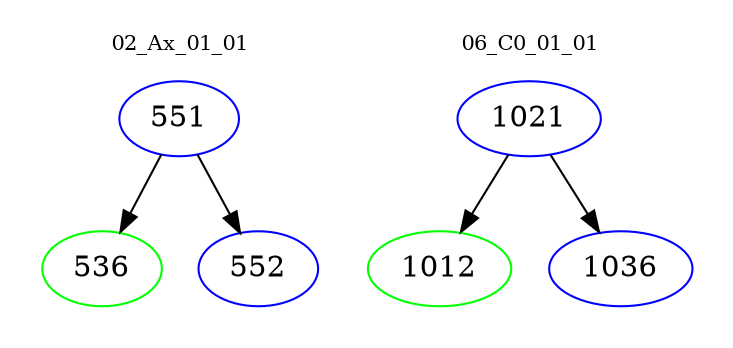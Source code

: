 digraph{
subgraph cluster_0 {
color = white
label = "02_Ax_01_01";
fontsize=10;
T0_551 [label="551", color="blue"]
T0_551 -> T0_536 [color="black"]
T0_536 [label="536", color="green"]
T0_551 -> T0_552 [color="black"]
T0_552 [label="552", color="blue"]
}
subgraph cluster_1 {
color = white
label = "06_C0_01_01";
fontsize=10;
T1_1021 [label="1021", color="blue"]
T1_1021 -> T1_1012 [color="black"]
T1_1012 [label="1012", color="green"]
T1_1021 -> T1_1036 [color="black"]
T1_1036 [label="1036", color="blue"]
}
}
